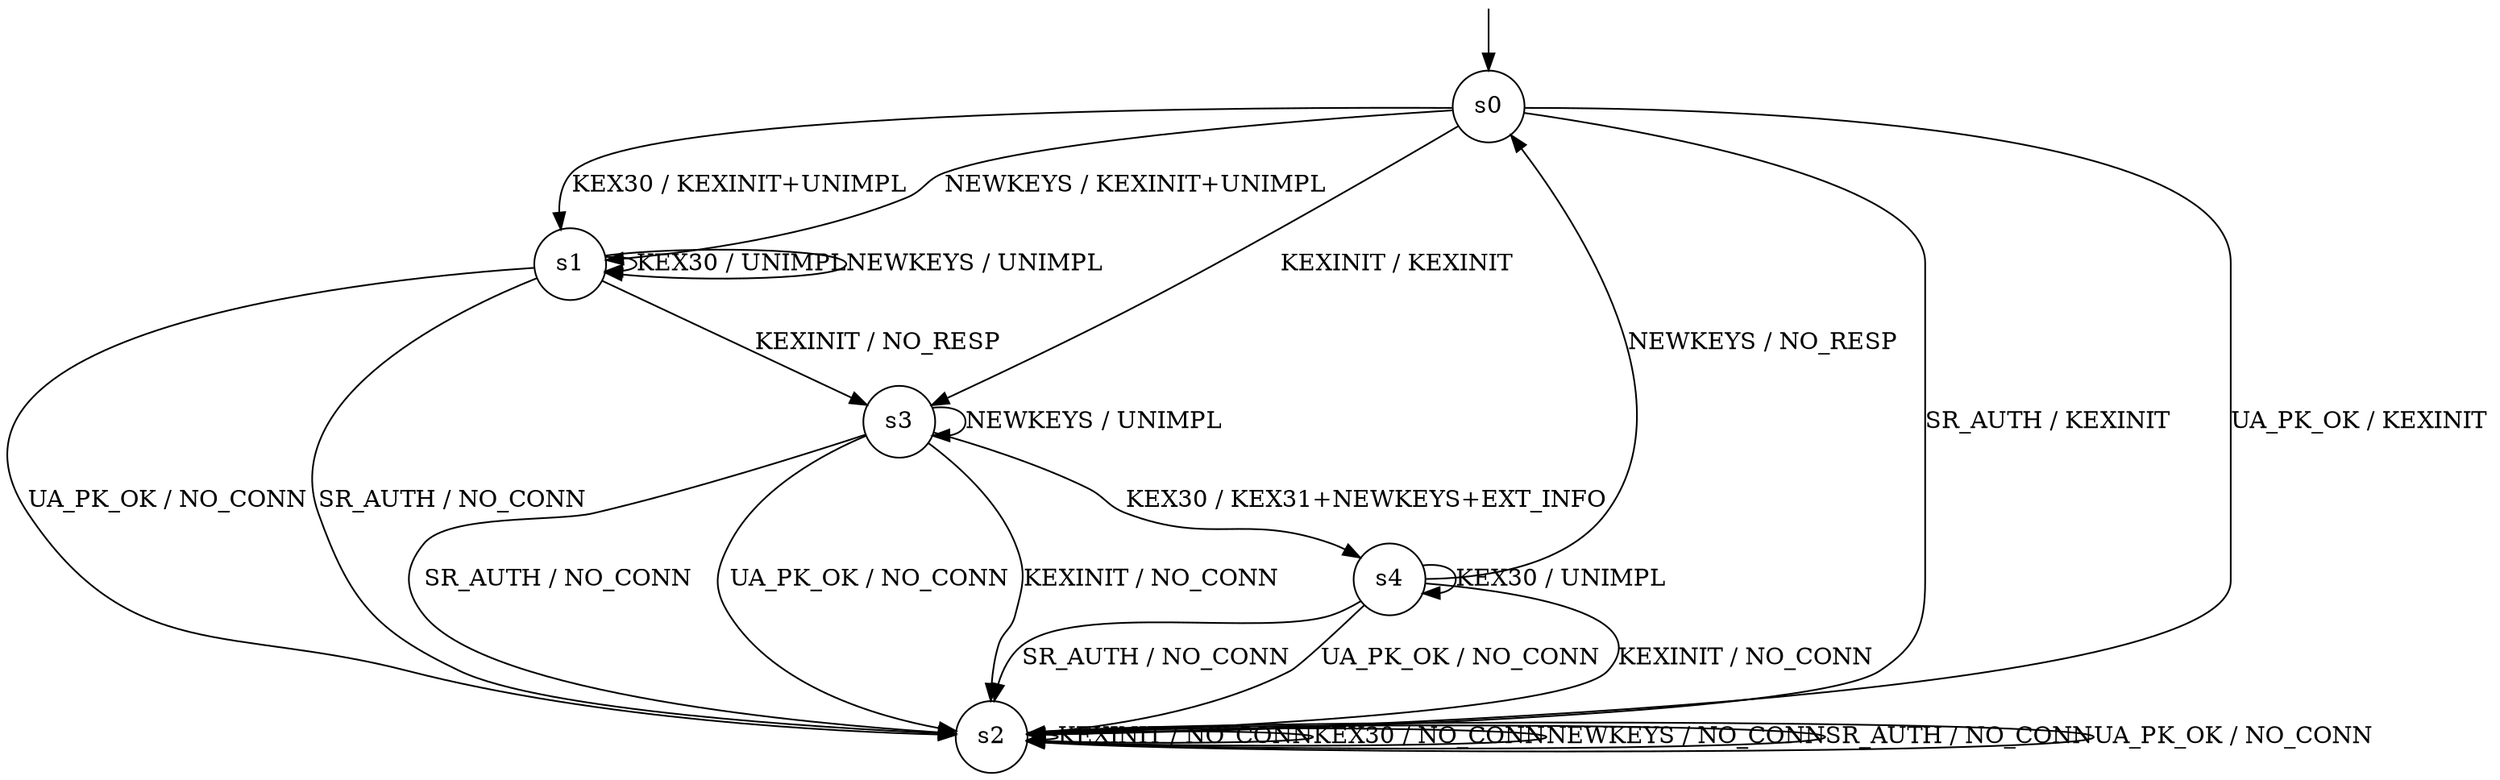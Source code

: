 digraph g {

	s0 [shape="circle" label="s0"];
	s1 [shape="circle" label="s1"];
	s2 [shape="circle" label="s2"];
	s3 [shape="circle" label="s3"];
	s4 [shape="circle" label="s4"];
	s0 -> s3 [label="KEXINIT / KEXINIT"];
	s0 -> s1 [label="KEX30 / KEXINIT+UNIMPL"];
	s0 -> s1 [label="NEWKEYS / KEXINIT+UNIMPL"];
	s0 -> s2 [label="SR_AUTH / KEXINIT"];
	s0 -> s2 [label="UA_PK_OK / KEXINIT"];
	s1 -> s3 [label="KEXINIT / NO_RESP"];
	s1 -> s1 [label="KEX30 / UNIMPL"];
	s1 -> s1 [label="NEWKEYS / UNIMPL"];
	s1 -> s2 [label="SR_AUTH / NO_CONN"];
	s1 -> s2 [label="UA_PK_OK / NO_CONN"];
	s2 -> s2 [label="KEXINIT / NO_CONN"];
	s2 -> s2 [label="KEX30 / NO_CONN"];
	s2 -> s2 [label="NEWKEYS / NO_CONN"];
	s2 -> s2 [label="SR_AUTH / NO_CONN"];
	s2 -> s2 [label="UA_PK_OK / NO_CONN"];
	s3 -> s2 [label="KEXINIT / NO_CONN"];
	s3 -> s4 [label="KEX30 / KEX31+NEWKEYS+EXT_INFO"];
	s3 -> s3 [label="NEWKEYS / UNIMPL"];
	s3 -> s2 [label="SR_AUTH / NO_CONN"];
	s3 -> s2 [label="UA_PK_OK / NO_CONN"];
	s4 -> s2 [label="KEXINIT / NO_CONN"];
	s4 -> s4 [label="KEX30 / UNIMPL"];
	s4 -> s0 [label="NEWKEYS / NO_RESP"];
	s4 -> s2 [label="SR_AUTH / NO_CONN"];
	s4 -> s2 [label="UA_PK_OK / NO_CONN"];

__start0 [label="" shape="none" width="0" height="0"];
__start0 -> s0;

}
